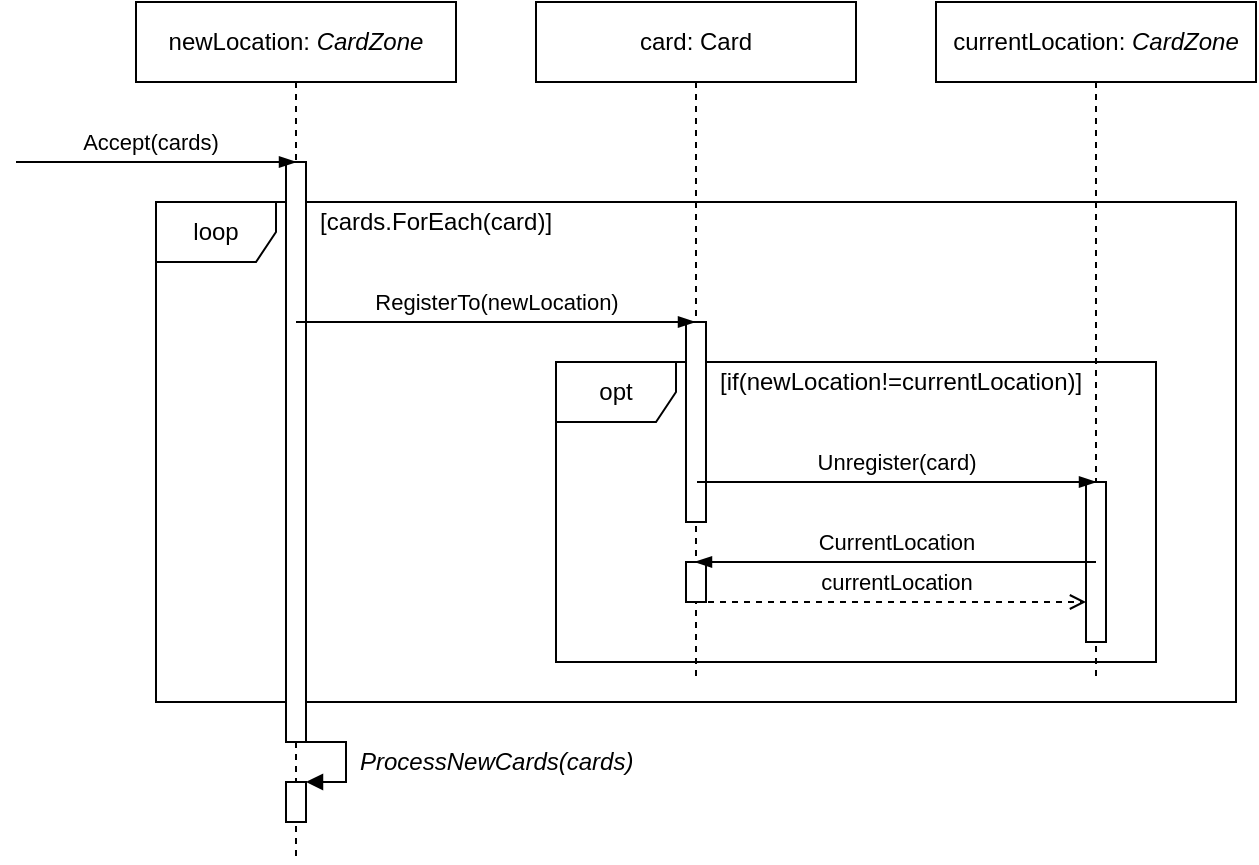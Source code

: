 <mxfile version="14.1.2" type="device"><diagram id="lbCLE3-ur34L9BAeMacG" name="Page-1"><mxGraphModel dx="1038" dy="524" grid="1" gridSize="10" guides="1" tooltips="1" connect="1" arrows="1" fold="1" page="1" pageScale="1" pageWidth="827" pageHeight="1169" math="0" shadow="0"><root><mxCell id="0"/><mxCell id="1" parent="0"/><mxCell id="6Z4qZ-PPKkeMF7Od7YF7-17" value="loop" style="shape=umlFrame;whiteSpace=wrap;html=1;" parent="1" vertex="1"><mxGeometry x="90" y="140" width="540" height="250" as="geometry"/></mxCell><mxCell id="6Z4qZ-PPKkeMF7Od7YF7-19" value="opt" style="shape=umlFrame;whiteSpace=wrap;html=1;" parent="1" vertex="1"><mxGeometry x="290" y="220" width="300" height="150" as="geometry"/></mxCell><mxCell id="6Z4qZ-PPKkeMF7Od7YF7-1" value="newLocation: &lt;i&gt;CardZone&lt;/i&gt;" style="shape=umlLifeline;perimeter=lifelinePerimeter;whiteSpace=wrap;html=1;container=1;collapsible=0;recursiveResize=0;outlineConnect=0;" parent="1" vertex="1"><mxGeometry x="80" y="40" width="160" height="430" as="geometry"/></mxCell><mxCell id="6Z4qZ-PPKkeMF7Od7YF7-23" value="" style="html=1;points=[];perimeter=orthogonalPerimeter;align=left;" parent="6Z4qZ-PPKkeMF7Od7YF7-1" vertex="1"><mxGeometry x="75" y="80" width="10" height="290" as="geometry"/></mxCell><mxCell id="6Z4qZ-PPKkeMF7Od7YF7-2" value="currentLocation: &lt;i&gt;CardZone&lt;/i&gt;" style="shape=umlLifeline;perimeter=lifelinePerimeter;whiteSpace=wrap;html=1;container=1;collapsible=0;recursiveResize=0;outlineConnect=0;" parent="1" vertex="1"><mxGeometry x="480" y="40" width="160" height="340" as="geometry"/></mxCell><mxCell id="6Z4qZ-PPKkeMF7Od7YF7-25" value="" style="html=1;points=[];perimeter=orthogonalPerimeter;align=left;" parent="6Z4qZ-PPKkeMF7Od7YF7-2" vertex="1"><mxGeometry x="75" y="240" width="10" height="80" as="geometry"/></mxCell><mxCell id="6Z4qZ-PPKkeMF7Od7YF7-3" value="card: Card" style="shape=umlLifeline;perimeter=lifelinePerimeter;whiteSpace=wrap;html=1;container=1;collapsible=0;recursiveResize=0;outlineConnect=0;" parent="1" vertex="1"><mxGeometry x="280" y="40" width="160" height="340" as="geometry"/></mxCell><mxCell id="6Z4qZ-PPKkeMF7Od7YF7-24" value="" style="html=1;points=[];perimeter=orthogonalPerimeter;align=left;" parent="6Z4qZ-PPKkeMF7Od7YF7-3" vertex="1"><mxGeometry x="75" y="160" width="10" height="100" as="geometry"/></mxCell><mxCell id="6Z4qZ-PPKkeMF7Od7YF7-10" value="" style="endArrow=blockThin;endFill=1;endSize=6;html=1;" parent="1" edge="1"><mxGeometry width="160" relative="1" as="geometry"><mxPoint x="20" y="120" as="sourcePoint"/><mxPoint x="160" y="120" as="targetPoint"/></mxGeometry></mxCell><mxCell id="6Z4qZ-PPKkeMF7Od7YF7-11" value="Accept(cards)" style="edgeLabel;html=1;align=center;verticalAlign=middle;resizable=0;points=[];" parent="6Z4qZ-PPKkeMF7Od7YF7-10" vertex="1" connectable="0"><mxGeometry x="-0.353" relative="1" as="geometry"><mxPoint x="21" y="-10" as="offset"/></mxGeometry></mxCell><mxCell id="6Z4qZ-PPKkeMF7Od7YF7-12" value="" style="endArrow=blockThin;endFill=1;endSize=6;html=1;" parent="1" edge="1"><mxGeometry width="160" relative="1" as="geometry"><mxPoint x="160" y="200" as="sourcePoint"/><mxPoint x="359.5" y="200" as="targetPoint"/></mxGeometry></mxCell><mxCell id="6Z4qZ-PPKkeMF7Od7YF7-13" value="RegisterTo(newLocation)" style="edgeLabel;html=1;align=center;verticalAlign=middle;resizable=0;points=[];" parent="6Z4qZ-PPKkeMF7Od7YF7-12" vertex="1" connectable="0"><mxGeometry x="-0.353" relative="1" as="geometry"><mxPoint x="35" y="-10" as="offset"/></mxGeometry></mxCell><mxCell id="6Z4qZ-PPKkeMF7Od7YF7-14" value="" style="endArrow=blockThin;endFill=1;endSize=6;html=1;" parent="1" edge="1"><mxGeometry width="160" relative="1" as="geometry"><mxPoint x="360.5" y="280" as="sourcePoint"/><mxPoint x="560" y="280" as="targetPoint"/></mxGeometry></mxCell><mxCell id="6Z4qZ-PPKkeMF7Od7YF7-15" value="Unregister(card)" style="edgeLabel;html=1;align=center;verticalAlign=middle;resizable=0;points=[];" parent="6Z4qZ-PPKkeMF7Od7YF7-14" vertex="1" connectable="0"><mxGeometry x="-0.353" relative="1" as="geometry"><mxPoint x="35" y="-10" as="offset"/></mxGeometry></mxCell><mxCell id="6Z4qZ-PPKkeMF7Od7YF7-18" value="[cards.&lt;span&gt;ForEach(card)]&lt;/span&gt;" style="text;html=1;align=left;verticalAlign=middle;resizable=0;points=[];autosize=1;" parent="1" vertex="1"><mxGeometry x="170" y="140" width="130" height="20" as="geometry"/></mxCell><mxCell id="6Z4qZ-PPKkeMF7Od7YF7-20" value="[if(newLocation!=currentLocation)]" style="text;html=1;align=left;verticalAlign=middle;resizable=0;points=[];autosize=1;movable=1;rotatable=1;deletable=1;editable=1;connectable=1;" parent="1" vertex="1"><mxGeometry x="370" y="220" width="200" height="20" as="geometry"/></mxCell><mxCell id="6Z4qZ-PPKkeMF7Od7YF7-26" value="" style="html=1;points=[];perimeter=orthogonalPerimeter;align=left;" parent="1" vertex="1"><mxGeometry x="155" y="430" width="10" height="20" as="geometry"/></mxCell><mxCell id="6Z4qZ-PPKkeMF7Od7YF7-27" value="self call" style="edgeStyle=orthogonalEdgeStyle;html=1;align=left;spacingLeft=2;endArrow=block;rounded=0;entryX=1;entryY=0;fontColor=#FFFFFF;" parent="1" target="6Z4qZ-PPKkeMF7Od7YF7-26" edge="1"><mxGeometry relative="1" as="geometry"><mxPoint x="160" y="410" as="sourcePoint"/><Array as="points"><mxPoint x="185" y="410"/></Array></mxGeometry></mxCell><mxCell id="6Z4qZ-PPKkeMF7Od7YF7-29" value="&lt;font color=&quot;#000000&quot;&gt;&lt;i&gt;ProcessNewCards(cards)&lt;/i&gt;&lt;/font&gt;" style="text;html=1;align=left;verticalAlign=middle;resizable=0;points=[];autosize=1;fontColor=#FFFFFF;" parent="1" vertex="1"><mxGeometry x="190" y="410" width="150" height="20" as="geometry"/></mxCell><mxCell id="JnzQVvaIvEm3-iqE2riR-3" value="" style="html=1;points=[];perimeter=orthogonalPerimeter;align=left;" vertex="1" parent="1"><mxGeometry x="355" y="320" width="10" height="20" as="geometry"/></mxCell><mxCell id="JnzQVvaIvEm3-iqE2riR-1" value="" style="endArrow=blockThin;endFill=1;endSize=6;html=1;" edge="1" parent="1"><mxGeometry width="160" relative="1" as="geometry"><mxPoint x="560" y="320" as="sourcePoint"/><mxPoint x="359.5" y="320" as="targetPoint"/></mxGeometry></mxCell><mxCell id="JnzQVvaIvEm3-iqE2riR-2" value="CurrentLocation" style="edgeLabel;html=1;align=center;verticalAlign=middle;resizable=0;points=[];" vertex="1" connectable="0" parent="JnzQVvaIvEm3-iqE2riR-1"><mxGeometry x="-0.353" relative="1" as="geometry"><mxPoint x="-35" y="-10" as="offset"/></mxGeometry></mxCell><mxCell id="JnzQVvaIvEm3-iqE2riR-5" value="" style="endArrow=open;endFill=0;endSize=6;html=1;exitX=0.5;exitY=1;exitDx=0;exitDy=0;exitPerimeter=0;dashed=1;" edge="1" parent="1" source="JnzQVvaIvEm3-iqE2riR-3" target="6Z4qZ-PPKkeMF7Od7YF7-25"><mxGeometry width="160" relative="1" as="geometry"><mxPoint x="614.5" y="360" as="sourcePoint"/><mxPoint x="414" y="360" as="targetPoint"/></mxGeometry></mxCell><mxCell id="JnzQVvaIvEm3-iqE2riR-6" value="currentLocation" style="edgeLabel;html=1;align=center;verticalAlign=middle;resizable=0;points=[];" vertex="1" connectable="0" parent="JnzQVvaIvEm3-iqE2riR-5"><mxGeometry x="-0.353" relative="1" as="geometry"><mxPoint x="37" y="-10" as="offset"/></mxGeometry></mxCell></root></mxGraphModel></diagram></mxfile>